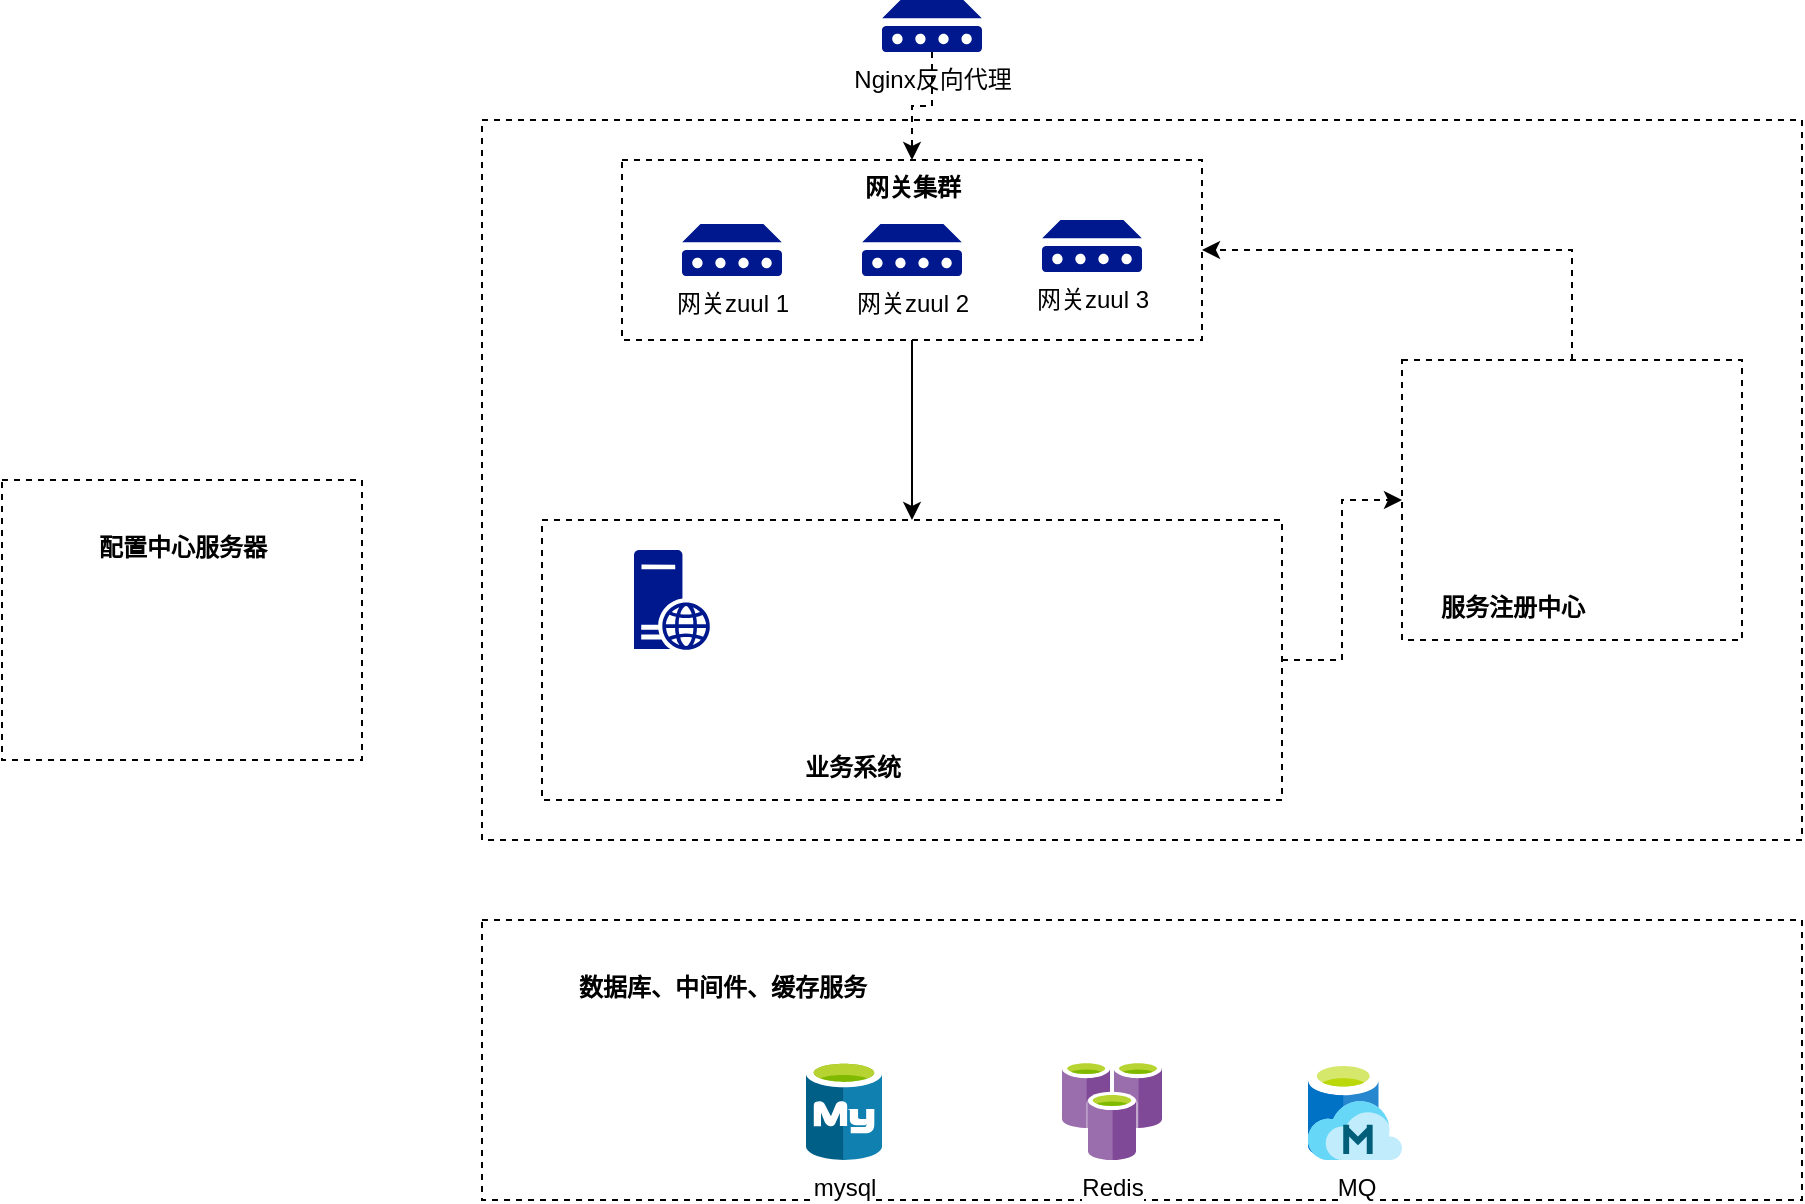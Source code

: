 <mxfile version="14.4.7" type="github">
  <diagram id="9O8iGurEwM00Xgr4C-jm" name="Page-1">
    <mxGraphModel dx="1186" dy="1823" grid="1" gridSize="10" guides="1" tooltips="1" connect="1" arrows="1" fold="1" page="1" pageScale="1" pageWidth="827" pageHeight="1169" math="0" shadow="0">
      <root>
        <mxCell id="0" />
        <mxCell id="1" parent="0" />
        <mxCell id="sZk2TDIeKRRrlAcCxrl2-5" value="" style="rounded=0;whiteSpace=wrap;html=1;dashed=1;" parent="1" vertex="1">
          <mxGeometry x="300" y="40" width="660" height="360" as="geometry" />
        </mxCell>
        <mxCell id="sZk2TDIeKRRrlAcCxrl2-15" style="edgeStyle=orthogonalEdgeStyle;rounded=0;orthogonalLoop=1;jettySize=auto;html=1;entryX=0.5;entryY=0;entryDx=0;entryDy=0;" parent="1" source="sZk2TDIeKRRrlAcCxrl2-13" target="sZk2TDIeKRRrlAcCxrl2-3" edge="1">
          <mxGeometry relative="1" as="geometry" />
        </mxCell>
        <mxCell id="sZk2TDIeKRRrlAcCxrl2-13" value="" style="rounded=0;whiteSpace=wrap;html=1;dashed=1;" parent="1" vertex="1">
          <mxGeometry x="370" y="60" width="290" height="90" as="geometry" />
        </mxCell>
        <mxCell id="sZk2TDIeKRRrlAcCxrl2-7" value="" style="rounded=0;whiteSpace=wrap;html=1;dashed=1;" parent="1" vertex="1">
          <mxGeometry x="300" y="440" width="660" height="140" as="geometry" />
        </mxCell>
        <mxCell id="sZk2TDIeKRRrlAcCxrl2-1" value="" style="rounded=0;whiteSpace=wrap;html=1;dashed=1;" parent="1" vertex="1">
          <mxGeometry x="60" y="220" width="180" height="140" as="geometry" />
        </mxCell>
        <mxCell id="sZk2TDIeKRRrlAcCxrl2-2" value="&lt;font style=&quot;font-size: 12px&quot;&gt;配置中心服务器&lt;/font&gt;" style="text;strokeColor=none;fillColor=none;html=1;fontSize=24;fontStyle=1;verticalAlign=middle;align=center;dashed=1;" parent="1" vertex="1">
          <mxGeometry x="100" y="230" width="100" height="40" as="geometry" />
        </mxCell>
        <mxCell id="sZk2TDIeKRRrlAcCxrl2-16" style="edgeStyle=orthogonalEdgeStyle;rounded=0;orthogonalLoop=1;jettySize=auto;html=1;exitX=1;exitY=0.5;exitDx=0;exitDy=0;dashed=1;" parent="1" source="sZk2TDIeKRRrlAcCxrl2-3" target="sZk2TDIeKRRrlAcCxrl2-9" edge="1">
          <mxGeometry relative="1" as="geometry" />
        </mxCell>
        <mxCell id="sZk2TDIeKRRrlAcCxrl2-3" value="" style="rounded=0;whiteSpace=wrap;html=1;dashed=1;" parent="1" vertex="1">
          <mxGeometry x="330" y="240" width="370" height="140" as="geometry" />
        </mxCell>
        <mxCell id="sZk2TDIeKRRrlAcCxrl2-4" value="&lt;span style=&quot;font-size: 12px&quot;&gt;数据库、中间件、缓存服务&lt;/span&gt;" style="text;strokeColor=none;fillColor=none;html=1;fontSize=24;fontStyle=1;verticalAlign=middle;align=center;dashed=1;" parent="1" vertex="1">
          <mxGeometry x="340" y="450" width="160" height="40" as="geometry" />
        </mxCell>
        <mxCell id="sZk2TDIeKRRrlAcCxrl2-6" value="&lt;span style=&quot;font-size: 12px&quot;&gt;网关集群&lt;/span&gt;" style="text;strokeColor=none;fillColor=none;html=1;fontSize=24;fontStyle=1;verticalAlign=middle;align=center;dashed=1;" parent="1" vertex="1">
          <mxGeometry x="435" y="50" width="160" height="40" as="geometry" />
        </mxCell>
        <mxCell id="sZk2TDIeKRRrlAcCxrl2-8" value="&lt;span style=&quot;font-size: 12px&quot;&gt;业务系统&lt;/span&gt;" style="text;strokeColor=none;fillColor=none;html=1;fontSize=24;fontStyle=1;verticalAlign=middle;align=center;dashed=1;" parent="1" vertex="1">
          <mxGeometry x="405" y="340" width="160" height="40" as="geometry" />
        </mxCell>
        <mxCell id="sZk2TDIeKRRrlAcCxrl2-17" style="edgeStyle=orthogonalEdgeStyle;rounded=0;orthogonalLoop=1;jettySize=auto;html=1;exitX=0.5;exitY=0;exitDx=0;exitDy=0;jumpStyle=none;dashed=1;entryX=1;entryY=0.5;entryDx=0;entryDy=0;" parent="1" source="sZk2TDIeKRRrlAcCxrl2-9" target="sZk2TDIeKRRrlAcCxrl2-13" edge="1">
          <mxGeometry relative="1" as="geometry" />
        </mxCell>
        <mxCell id="sZk2TDIeKRRrlAcCxrl2-9" value="" style="rounded=0;whiteSpace=wrap;html=1;dashed=1;" parent="1" vertex="1">
          <mxGeometry x="760" y="160" width="170" height="140" as="geometry" />
        </mxCell>
        <mxCell id="sZk2TDIeKRRrlAcCxrl2-10" value="&lt;span style=&quot;font-size: 12px&quot;&gt;服务注册中心&lt;/span&gt;" style="text;strokeColor=none;fillColor=none;html=1;fontSize=24;fontStyle=1;verticalAlign=middle;align=center;dashed=1;" parent="1" vertex="1">
          <mxGeometry x="735" y="260" width="160" height="40" as="geometry" />
        </mxCell>
        <mxCell id="yc47rKHp-3bzyUVVMqOh-3" value="mysql" style="aspect=fixed;html=1;points=[];align=center;image;fontSize=12;image=img/lib/mscae/Azure_Database_for_MySQL_servers.svg;dashed=1;" vertex="1" parent="1">
          <mxGeometry x="462" y="510" width="38" height="50" as="geometry" />
        </mxCell>
        <mxCell id="yc47rKHp-3bzyUVVMqOh-5" value="Redis" style="aspect=fixed;html=1;points=[];align=center;image;fontSize=12;image=img/lib/mscae/Azure_Cache_for_Redis.svg;dashed=1;" vertex="1" parent="1">
          <mxGeometry x="590" y="510" width="50" height="50" as="geometry" />
        </mxCell>
        <mxCell id="yc47rKHp-3bzyUVVMqOh-6" value="MQ" style="aspect=fixed;html=1;points=[];align=center;image;fontSize=12;image=img/lib/mscae/Managed_Databases.svg;dashed=1;" vertex="1" parent="1">
          <mxGeometry x="713" y="510" width="47" height="50" as="geometry" />
        </mxCell>
        <mxCell id="yc47rKHp-3bzyUVVMqOh-7" value="" style="aspect=fixed;pointerEvents=1;shadow=0;dashed=0;html=1;strokeColor=none;labelPosition=center;verticalLabelPosition=bottom;verticalAlign=top;align=center;fillColor=#00188D;shape=mxgraph.mscae.enterprise.web_server" vertex="1" parent="1">
          <mxGeometry x="376" y="255" width="38" height="50" as="geometry" />
        </mxCell>
        <mxCell id="yc47rKHp-3bzyUVVMqOh-14" style="edgeStyle=orthogonalEdgeStyle;rounded=0;jumpStyle=none;orthogonalLoop=1;jettySize=auto;html=1;dashed=1;" edge="1" parent="1" source="yc47rKHp-3bzyUVVMqOh-8" target="sZk2TDIeKRRrlAcCxrl2-13">
          <mxGeometry relative="1" as="geometry" />
        </mxCell>
        <mxCell id="yc47rKHp-3bzyUVVMqOh-8" value="Nginx反向代理" style="aspect=fixed;pointerEvents=1;shadow=0;dashed=0;html=1;strokeColor=none;labelPosition=center;verticalLabelPosition=bottom;verticalAlign=top;align=center;fillColor=#00188D;shape=mxgraph.mscae.enterprise.device" vertex="1" parent="1">
          <mxGeometry x="500" y="-20" width="50" height="26" as="geometry" />
        </mxCell>
        <mxCell id="yc47rKHp-3bzyUVVMqOh-9" value="网关zuul 1" style="aspect=fixed;pointerEvents=1;shadow=0;dashed=0;html=1;strokeColor=none;labelPosition=center;verticalLabelPosition=bottom;verticalAlign=top;align=center;fillColor=#00188D;shape=mxgraph.mscae.enterprise.device" vertex="1" parent="1">
          <mxGeometry x="400" y="92" width="50" height="26" as="geometry" />
        </mxCell>
        <mxCell id="yc47rKHp-3bzyUVVMqOh-10" value="网关zuul 2" style="aspect=fixed;pointerEvents=1;shadow=0;dashed=0;html=1;strokeColor=none;labelPosition=center;verticalLabelPosition=bottom;verticalAlign=top;align=center;fillColor=#00188D;shape=mxgraph.mscae.enterprise.device" vertex="1" parent="1">
          <mxGeometry x="490" y="92" width="50" height="26" as="geometry" />
        </mxCell>
        <mxCell id="yc47rKHp-3bzyUVVMqOh-11" value="网关zuul 3" style="aspect=fixed;pointerEvents=1;shadow=0;dashed=0;html=1;strokeColor=none;labelPosition=center;verticalLabelPosition=bottom;verticalAlign=top;align=center;fillColor=#00188D;shape=mxgraph.mscae.enterprise.device" vertex="1" parent="1">
          <mxGeometry x="580" y="90" width="50" height="26" as="geometry" />
        </mxCell>
      </root>
    </mxGraphModel>
  </diagram>
</mxfile>
